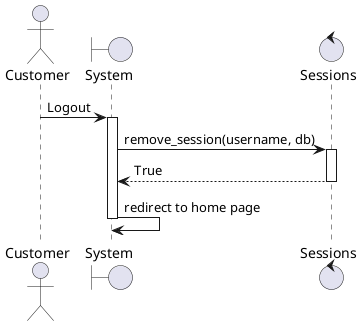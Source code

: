 @startuml logout
actor Customer
boundary "System" as system
control "Sessions" as sessions
Customer -> system: Logout
activate system
system -> sessions: remove_session(username, db)
activate sessions
sessions --> system: True
deactivate sessions
system -> system: redirect to home page
deactivate system
@enduml